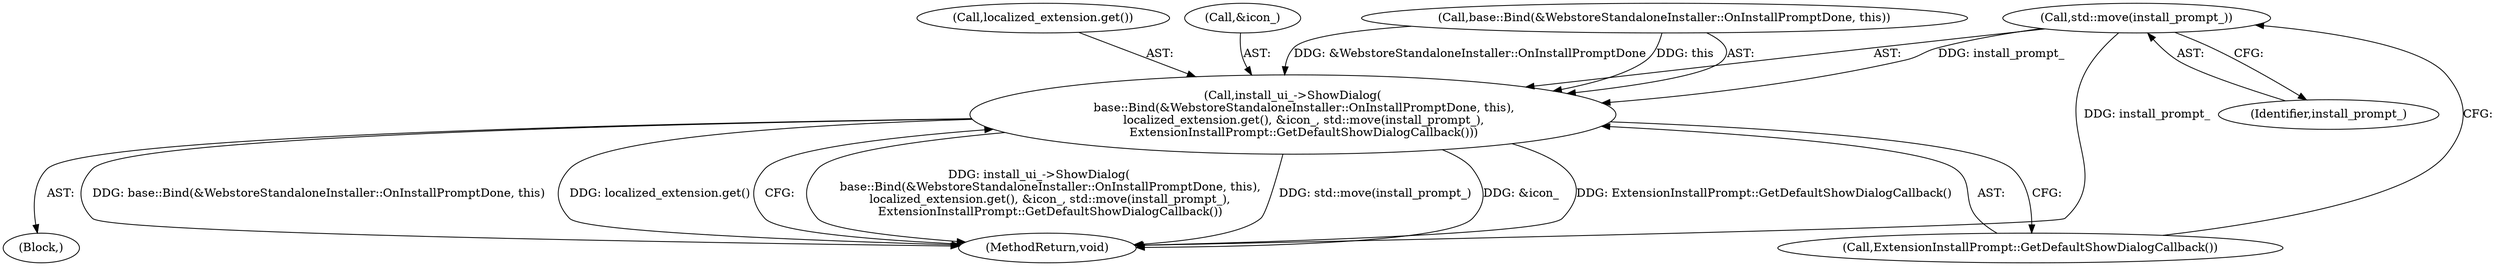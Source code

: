 digraph "0_Chrome_d30a8bd191f17b61938fc87890bffc80049b0774_8@API" {
"1000125" [label="(Call,std::move(install_prompt_))"];
"1000117" [label="(Call,install_ui_->ShowDialog(\n      base::Bind(&WebstoreStandaloneInstaller::OnInstallPromptDone, this),\n      localized_extension.get(), &icon_, std::move(install_prompt_),\n      ExtensionInstallPrompt::GetDefaultShowDialogCallback()))"];
"1000127" [label="(Call,ExtensionInstallPrompt::GetDefaultShowDialogCallback())"];
"1000101" [label="(Block,)"];
"1000117" [label="(Call,install_ui_->ShowDialog(\n      base::Bind(&WebstoreStandaloneInstaller::OnInstallPromptDone, this),\n      localized_extension.get(), &icon_, std::move(install_prompt_),\n      ExtensionInstallPrompt::GetDefaultShowDialogCallback()))"];
"1000122" [label="(Call,localized_extension.get())"];
"1000128" [label="(MethodReturn,void)"];
"1000126" [label="(Identifier,install_prompt_)"];
"1000125" [label="(Call,std::move(install_prompt_))"];
"1000123" [label="(Call,&icon_)"];
"1000118" [label="(Call,base::Bind(&WebstoreStandaloneInstaller::OnInstallPromptDone, this))"];
"1000125" -> "1000117"  [label="AST: "];
"1000125" -> "1000126"  [label="CFG: "];
"1000126" -> "1000125"  [label="AST: "];
"1000127" -> "1000125"  [label="CFG: "];
"1000125" -> "1000128"  [label="DDG: install_prompt_"];
"1000125" -> "1000117"  [label="DDG: install_prompt_"];
"1000117" -> "1000101"  [label="AST: "];
"1000117" -> "1000127"  [label="CFG: "];
"1000118" -> "1000117"  [label="AST: "];
"1000122" -> "1000117"  [label="AST: "];
"1000123" -> "1000117"  [label="AST: "];
"1000127" -> "1000117"  [label="AST: "];
"1000128" -> "1000117"  [label="CFG: "];
"1000117" -> "1000128"  [label="DDG: install_ui_->ShowDialog(\n      base::Bind(&WebstoreStandaloneInstaller::OnInstallPromptDone, this),\n      localized_extension.get(), &icon_, std::move(install_prompt_),\n      ExtensionInstallPrompt::GetDefaultShowDialogCallback())"];
"1000117" -> "1000128"  [label="DDG: std::move(install_prompt_)"];
"1000117" -> "1000128"  [label="DDG: &icon_"];
"1000117" -> "1000128"  [label="DDG: ExtensionInstallPrompt::GetDefaultShowDialogCallback()"];
"1000117" -> "1000128"  [label="DDG: base::Bind(&WebstoreStandaloneInstaller::OnInstallPromptDone, this)"];
"1000117" -> "1000128"  [label="DDG: localized_extension.get()"];
"1000118" -> "1000117"  [label="DDG: &WebstoreStandaloneInstaller::OnInstallPromptDone"];
"1000118" -> "1000117"  [label="DDG: this"];
}

